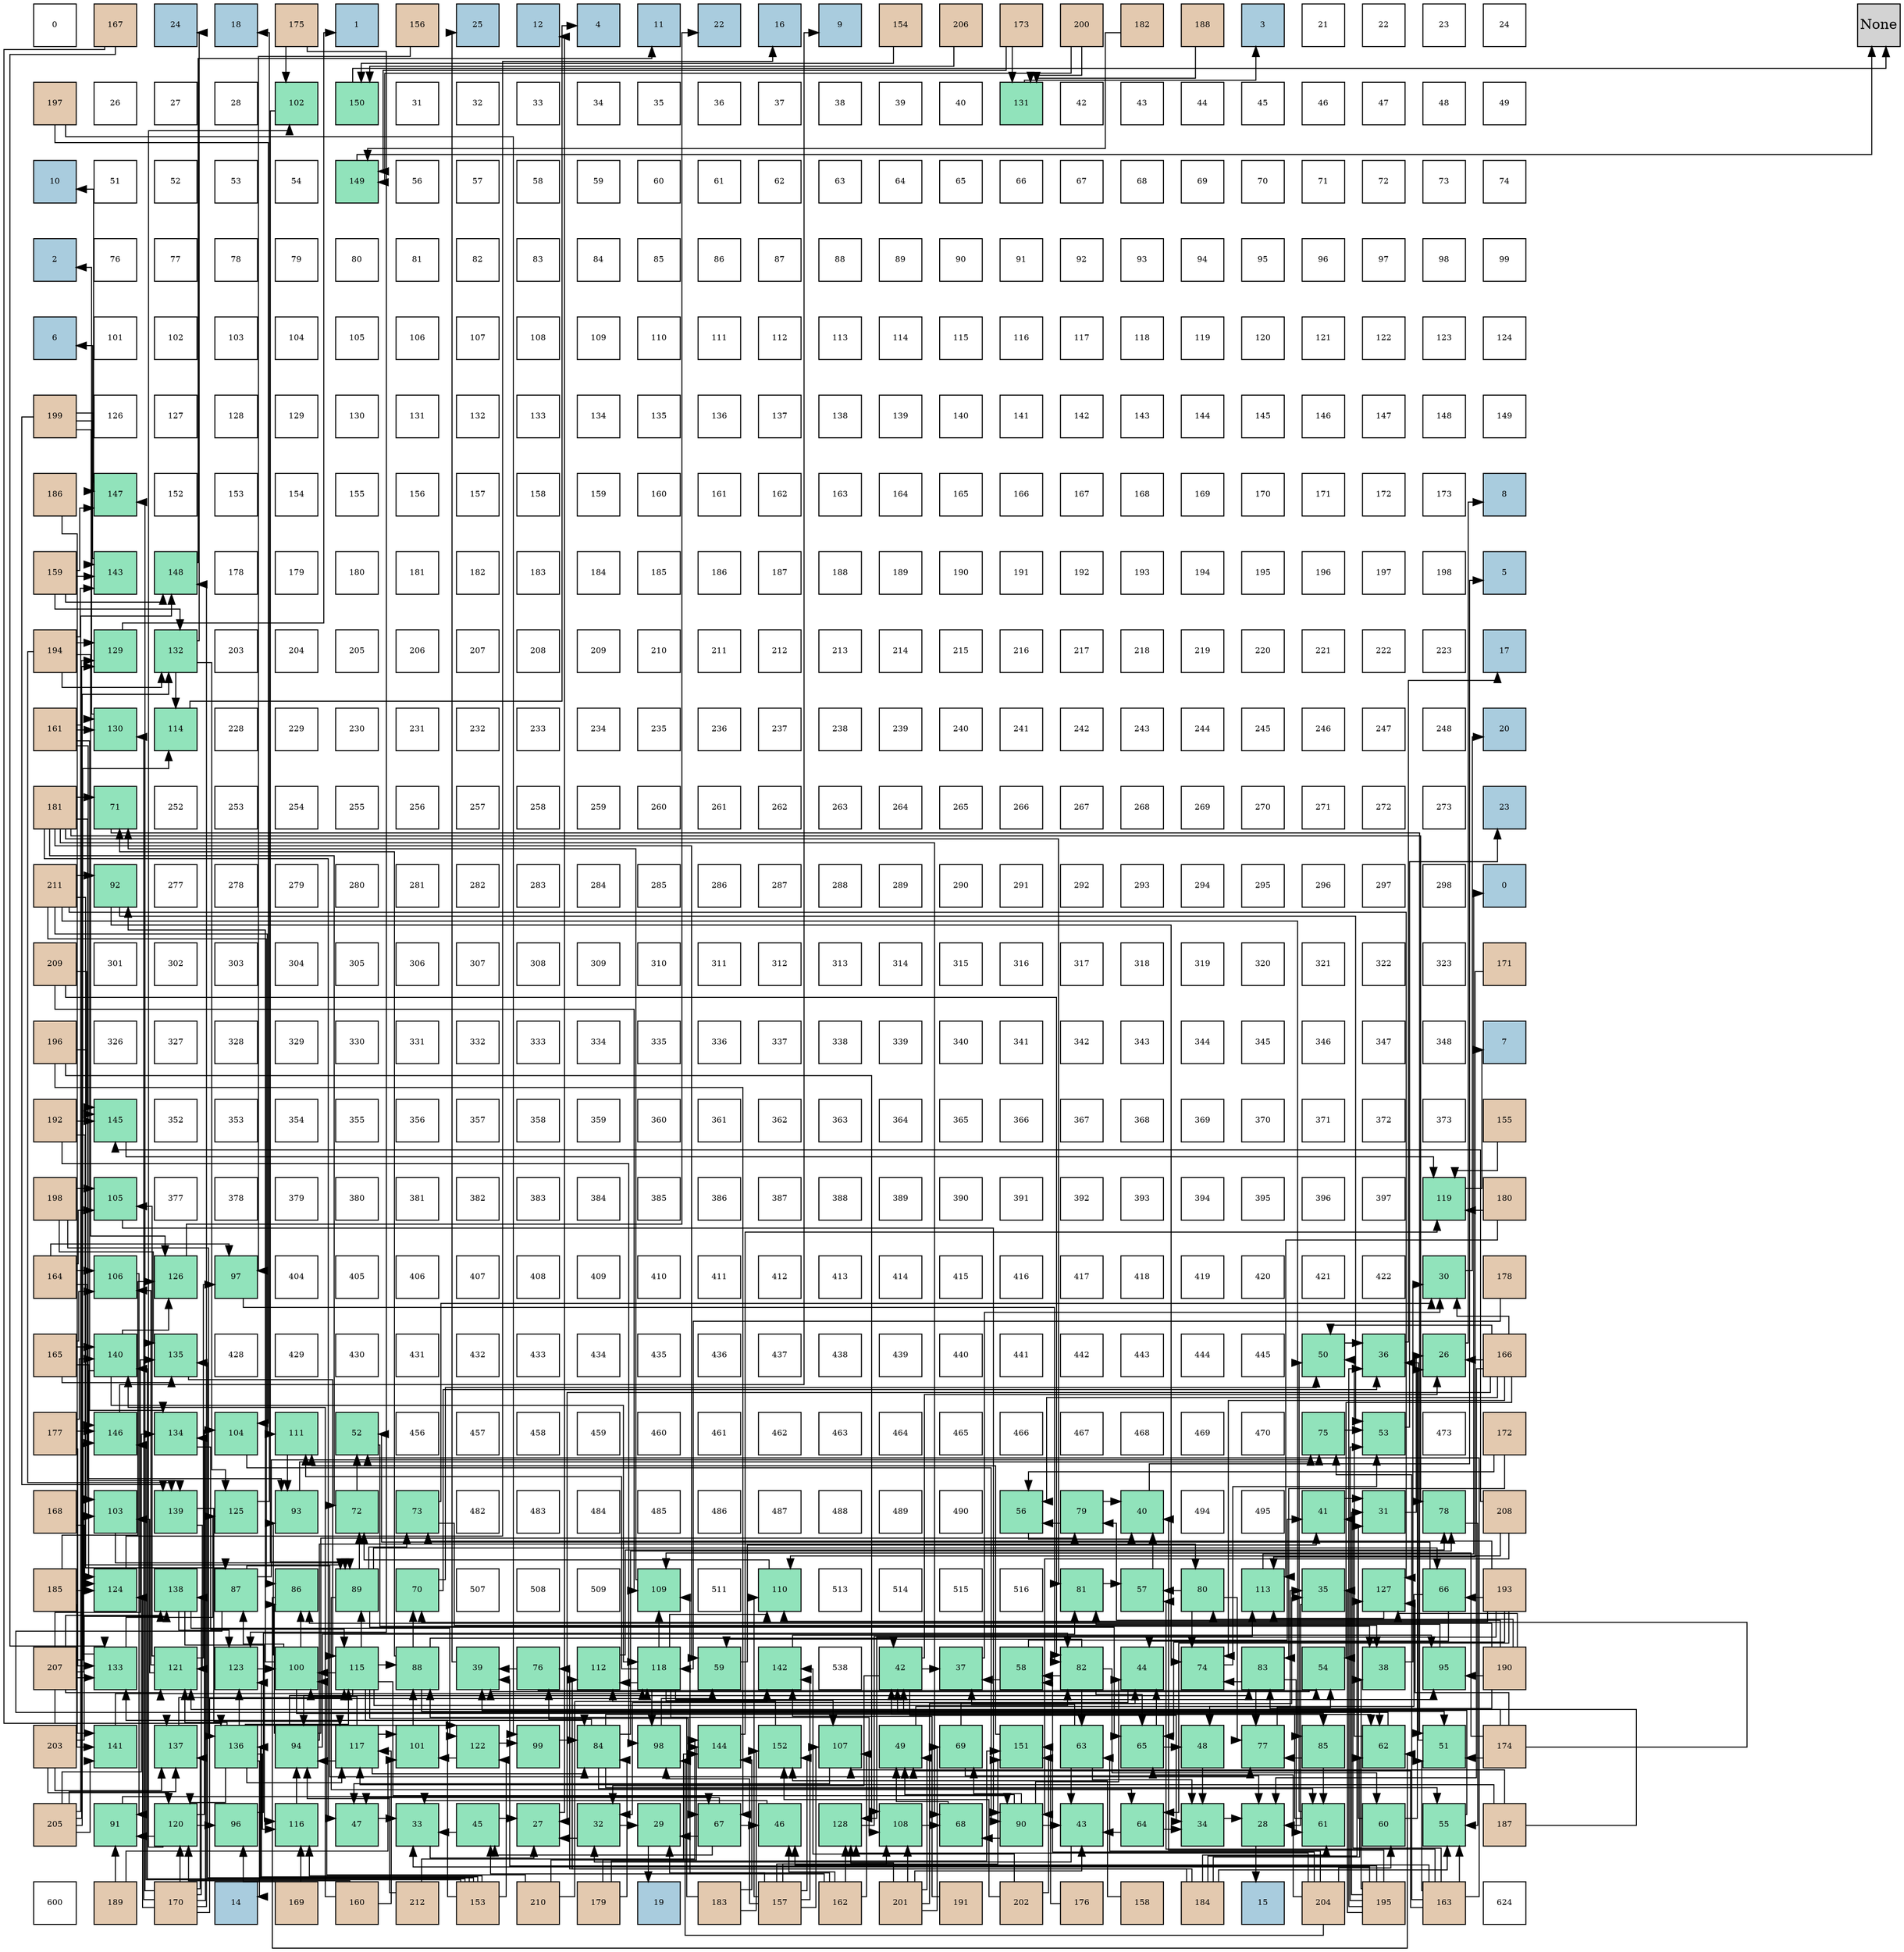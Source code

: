 digraph layout{
 rankdir=TB;
 splines=ortho;
 node [style=filled shape=square fixedsize=true width=0.6];
0[label="0", fontsize=8, fillcolor="#ffffff"];
1[label="167", fontsize=8, fillcolor="#e3c9af"];
2[label="24", fontsize=8, fillcolor="#a9ccde"];
3[label="18", fontsize=8, fillcolor="#a9ccde"];
4[label="175", fontsize=8, fillcolor="#e3c9af"];
5[label="1", fontsize=8, fillcolor="#a9ccde"];
6[label="156", fontsize=8, fillcolor="#e3c9af"];
7[label="25", fontsize=8, fillcolor="#a9ccde"];
8[label="12", fontsize=8, fillcolor="#a9ccde"];
9[label="4", fontsize=8, fillcolor="#a9ccde"];
10[label="11", fontsize=8, fillcolor="#a9ccde"];
11[label="22", fontsize=8, fillcolor="#a9ccde"];
12[label="16", fontsize=8, fillcolor="#a9ccde"];
13[label="9", fontsize=8, fillcolor="#a9ccde"];
14[label="154", fontsize=8, fillcolor="#e3c9af"];
15[label="206", fontsize=8, fillcolor="#e3c9af"];
16[label="173", fontsize=8, fillcolor="#e3c9af"];
17[label="200", fontsize=8, fillcolor="#e3c9af"];
18[label="182", fontsize=8, fillcolor="#e3c9af"];
19[label="188", fontsize=8, fillcolor="#e3c9af"];
20[label="3", fontsize=8, fillcolor="#a9ccde"];
21[label="21", fontsize=8, fillcolor="#ffffff"];
22[label="22", fontsize=8, fillcolor="#ffffff"];
23[label="23", fontsize=8, fillcolor="#ffffff"];
24[label="24", fontsize=8, fillcolor="#ffffff"];
25[label="197", fontsize=8, fillcolor="#e3c9af"];
26[label="26", fontsize=8, fillcolor="#ffffff"];
27[label="27", fontsize=8, fillcolor="#ffffff"];
28[label="28", fontsize=8, fillcolor="#ffffff"];
29[label="102", fontsize=8, fillcolor="#91e3bb"];
30[label="150", fontsize=8, fillcolor="#91e3bb"];
31[label="31", fontsize=8, fillcolor="#ffffff"];
32[label="32", fontsize=8, fillcolor="#ffffff"];
33[label="33", fontsize=8, fillcolor="#ffffff"];
34[label="34", fontsize=8, fillcolor="#ffffff"];
35[label="35", fontsize=8, fillcolor="#ffffff"];
36[label="36", fontsize=8, fillcolor="#ffffff"];
37[label="37", fontsize=8, fillcolor="#ffffff"];
38[label="38", fontsize=8, fillcolor="#ffffff"];
39[label="39", fontsize=8, fillcolor="#ffffff"];
40[label="40", fontsize=8, fillcolor="#ffffff"];
41[label="131", fontsize=8, fillcolor="#91e3bb"];
42[label="42", fontsize=8, fillcolor="#ffffff"];
43[label="43", fontsize=8, fillcolor="#ffffff"];
44[label="44", fontsize=8, fillcolor="#ffffff"];
45[label="45", fontsize=8, fillcolor="#ffffff"];
46[label="46", fontsize=8, fillcolor="#ffffff"];
47[label="47", fontsize=8, fillcolor="#ffffff"];
48[label="48", fontsize=8, fillcolor="#ffffff"];
49[label="49", fontsize=8, fillcolor="#ffffff"];
50[label="10", fontsize=8, fillcolor="#a9ccde"];
51[label="51", fontsize=8, fillcolor="#ffffff"];
52[label="52", fontsize=8, fillcolor="#ffffff"];
53[label="53", fontsize=8, fillcolor="#ffffff"];
54[label="54", fontsize=8, fillcolor="#ffffff"];
55[label="149", fontsize=8, fillcolor="#91e3bb"];
56[label="56", fontsize=8, fillcolor="#ffffff"];
57[label="57", fontsize=8, fillcolor="#ffffff"];
58[label="58", fontsize=8, fillcolor="#ffffff"];
59[label="59", fontsize=8, fillcolor="#ffffff"];
60[label="60", fontsize=8, fillcolor="#ffffff"];
61[label="61", fontsize=8, fillcolor="#ffffff"];
62[label="62", fontsize=8, fillcolor="#ffffff"];
63[label="63", fontsize=8, fillcolor="#ffffff"];
64[label="64", fontsize=8, fillcolor="#ffffff"];
65[label="65", fontsize=8, fillcolor="#ffffff"];
66[label="66", fontsize=8, fillcolor="#ffffff"];
67[label="67", fontsize=8, fillcolor="#ffffff"];
68[label="68", fontsize=8, fillcolor="#ffffff"];
69[label="69", fontsize=8, fillcolor="#ffffff"];
70[label="70", fontsize=8, fillcolor="#ffffff"];
71[label="71", fontsize=8, fillcolor="#ffffff"];
72[label="72", fontsize=8, fillcolor="#ffffff"];
73[label="73", fontsize=8, fillcolor="#ffffff"];
74[label="74", fontsize=8, fillcolor="#ffffff"];
75[label="2", fontsize=8, fillcolor="#a9ccde"];
76[label="76", fontsize=8, fillcolor="#ffffff"];
77[label="77", fontsize=8, fillcolor="#ffffff"];
78[label="78", fontsize=8, fillcolor="#ffffff"];
79[label="79", fontsize=8, fillcolor="#ffffff"];
80[label="80", fontsize=8, fillcolor="#ffffff"];
81[label="81", fontsize=8, fillcolor="#ffffff"];
82[label="82", fontsize=8, fillcolor="#ffffff"];
83[label="83", fontsize=8, fillcolor="#ffffff"];
84[label="84", fontsize=8, fillcolor="#ffffff"];
85[label="85", fontsize=8, fillcolor="#ffffff"];
86[label="86", fontsize=8, fillcolor="#ffffff"];
87[label="87", fontsize=8, fillcolor="#ffffff"];
88[label="88", fontsize=8, fillcolor="#ffffff"];
89[label="89", fontsize=8, fillcolor="#ffffff"];
90[label="90", fontsize=8, fillcolor="#ffffff"];
91[label="91", fontsize=8, fillcolor="#ffffff"];
92[label="92", fontsize=8, fillcolor="#ffffff"];
93[label="93", fontsize=8, fillcolor="#ffffff"];
94[label="94", fontsize=8, fillcolor="#ffffff"];
95[label="95", fontsize=8, fillcolor="#ffffff"];
96[label="96", fontsize=8, fillcolor="#ffffff"];
97[label="97", fontsize=8, fillcolor="#ffffff"];
98[label="98", fontsize=8, fillcolor="#ffffff"];
99[label="99", fontsize=8, fillcolor="#ffffff"];
100[label="6", fontsize=8, fillcolor="#a9ccde"];
101[label="101", fontsize=8, fillcolor="#ffffff"];
102[label="102", fontsize=8, fillcolor="#ffffff"];
103[label="103", fontsize=8, fillcolor="#ffffff"];
104[label="104", fontsize=8, fillcolor="#ffffff"];
105[label="105", fontsize=8, fillcolor="#ffffff"];
106[label="106", fontsize=8, fillcolor="#ffffff"];
107[label="107", fontsize=8, fillcolor="#ffffff"];
108[label="108", fontsize=8, fillcolor="#ffffff"];
109[label="109", fontsize=8, fillcolor="#ffffff"];
110[label="110", fontsize=8, fillcolor="#ffffff"];
111[label="111", fontsize=8, fillcolor="#ffffff"];
112[label="112", fontsize=8, fillcolor="#ffffff"];
113[label="113", fontsize=8, fillcolor="#ffffff"];
114[label="114", fontsize=8, fillcolor="#ffffff"];
115[label="115", fontsize=8, fillcolor="#ffffff"];
116[label="116", fontsize=8, fillcolor="#ffffff"];
117[label="117", fontsize=8, fillcolor="#ffffff"];
118[label="118", fontsize=8, fillcolor="#ffffff"];
119[label="119", fontsize=8, fillcolor="#ffffff"];
120[label="120", fontsize=8, fillcolor="#ffffff"];
121[label="121", fontsize=8, fillcolor="#ffffff"];
122[label="122", fontsize=8, fillcolor="#ffffff"];
123[label="123", fontsize=8, fillcolor="#ffffff"];
124[label="124", fontsize=8, fillcolor="#ffffff"];
125[label="199", fontsize=8, fillcolor="#e3c9af"];
126[label="126", fontsize=8, fillcolor="#ffffff"];
127[label="127", fontsize=8, fillcolor="#ffffff"];
128[label="128", fontsize=8, fillcolor="#ffffff"];
129[label="129", fontsize=8, fillcolor="#ffffff"];
130[label="130", fontsize=8, fillcolor="#ffffff"];
131[label="131", fontsize=8, fillcolor="#ffffff"];
132[label="132", fontsize=8, fillcolor="#ffffff"];
133[label="133", fontsize=8, fillcolor="#ffffff"];
134[label="134", fontsize=8, fillcolor="#ffffff"];
135[label="135", fontsize=8, fillcolor="#ffffff"];
136[label="136", fontsize=8, fillcolor="#ffffff"];
137[label="137", fontsize=8, fillcolor="#ffffff"];
138[label="138", fontsize=8, fillcolor="#ffffff"];
139[label="139", fontsize=8, fillcolor="#ffffff"];
140[label="140", fontsize=8, fillcolor="#ffffff"];
141[label="141", fontsize=8, fillcolor="#ffffff"];
142[label="142", fontsize=8, fillcolor="#ffffff"];
143[label="143", fontsize=8, fillcolor="#ffffff"];
144[label="144", fontsize=8, fillcolor="#ffffff"];
145[label="145", fontsize=8, fillcolor="#ffffff"];
146[label="146", fontsize=8, fillcolor="#ffffff"];
147[label="147", fontsize=8, fillcolor="#ffffff"];
148[label="148", fontsize=8, fillcolor="#ffffff"];
149[label="149", fontsize=8, fillcolor="#ffffff"];
150[label="186", fontsize=8, fillcolor="#e3c9af"];
151[label="147", fontsize=8, fillcolor="#91e3bb"];
152[label="152", fontsize=8, fillcolor="#ffffff"];
153[label="153", fontsize=8, fillcolor="#ffffff"];
154[label="154", fontsize=8, fillcolor="#ffffff"];
155[label="155", fontsize=8, fillcolor="#ffffff"];
156[label="156", fontsize=8, fillcolor="#ffffff"];
157[label="157", fontsize=8, fillcolor="#ffffff"];
158[label="158", fontsize=8, fillcolor="#ffffff"];
159[label="159", fontsize=8, fillcolor="#ffffff"];
160[label="160", fontsize=8, fillcolor="#ffffff"];
161[label="161", fontsize=8, fillcolor="#ffffff"];
162[label="162", fontsize=8, fillcolor="#ffffff"];
163[label="163", fontsize=8, fillcolor="#ffffff"];
164[label="164", fontsize=8, fillcolor="#ffffff"];
165[label="165", fontsize=8, fillcolor="#ffffff"];
166[label="166", fontsize=8, fillcolor="#ffffff"];
167[label="167", fontsize=8, fillcolor="#ffffff"];
168[label="168", fontsize=8, fillcolor="#ffffff"];
169[label="169", fontsize=8, fillcolor="#ffffff"];
170[label="170", fontsize=8, fillcolor="#ffffff"];
171[label="171", fontsize=8, fillcolor="#ffffff"];
172[label="172", fontsize=8, fillcolor="#ffffff"];
173[label="173", fontsize=8, fillcolor="#ffffff"];
174[label="8", fontsize=8, fillcolor="#a9ccde"];
175[label="159", fontsize=8, fillcolor="#e3c9af"];
176[label="143", fontsize=8, fillcolor="#91e3bb"];
177[label="148", fontsize=8, fillcolor="#91e3bb"];
178[label="178", fontsize=8, fillcolor="#ffffff"];
179[label="179", fontsize=8, fillcolor="#ffffff"];
180[label="180", fontsize=8, fillcolor="#ffffff"];
181[label="181", fontsize=8, fillcolor="#ffffff"];
182[label="182", fontsize=8, fillcolor="#ffffff"];
183[label="183", fontsize=8, fillcolor="#ffffff"];
184[label="184", fontsize=8, fillcolor="#ffffff"];
185[label="185", fontsize=8, fillcolor="#ffffff"];
186[label="186", fontsize=8, fillcolor="#ffffff"];
187[label="187", fontsize=8, fillcolor="#ffffff"];
188[label="188", fontsize=8, fillcolor="#ffffff"];
189[label="189", fontsize=8, fillcolor="#ffffff"];
190[label="190", fontsize=8, fillcolor="#ffffff"];
191[label="191", fontsize=8, fillcolor="#ffffff"];
192[label="192", fontsize=8, fillcolor="#ffffff"];
193[label="193", fontsize=8, fillcolor="#ffffff"];
194[label="194", fontsize=8, fillcolor="#ffffff"];
195[label="195", fontsize=8, fillcolor="#ffffff"];
196[label="196", fontsize=8, fillcolor="#ffffff"];
197[label="197", fontsize=8, fillcolor="#ffffff"];
198[label="198", fontsize=8, fillcolor="#ffffff"];
199[label="5", fontsize=8, fillcolor="#a9ccde"];
200[label="194", fontsize=8, fillcolor="#e3c9af"];
201[label="129", fontsize=8, fillcolor="#91e3bb"];
202[label="132", fontsize=8, fillcolor="#91e3bb"];
203[label="203", fontsize=8, fillcolor="#ffffff"];
204[label="204", fontsize=8, fillcolor="#ffffff"];
205[label="205", fontsize=8, fillcolor="#ffffff"];
206[label="206", fontsize=8, fillcolor="#ffffff"];
207[label="207", fontsize=8, fillcolor="#ffffff"];
208[label="208", fontsize=8, fillcolor="#ffffff"];
209[label="209", fontsize=8, fillcolor="#ffffff"];
210[label="210", fontsize=8, fillcolor="#ffffff"];
211[label="211", fontsize=8, fillcolor="#ffffff"];
212[label="212", fontsize=8, fillcolor="#ffffff"];
213[label="213", fontsize=8, fillcolor="#ffffff"];
214[label="214", fontsize=8, fillcolor="#ffffff"];
215[label="215", fontsize=8, fillcolor="#ffffff"];
216[label="216", fontsize=8, fillcolor="#ffffff"];
217[label="217", fontsize=8, fillcolor="#ffffff"];
218[label="218", fontsize=8, fillcolor="#ffffff"];
219[label="219", fontsize=8, fillcolor="#ffffff"];
220[label="220", fontsize=8, fillcolor="#ffffff"];
221[label="221", fontsize=8, fillcolor="#ffffff"];
222[label="222", fontsize=8, fillcolor="#ffffff"];
223[label="223", fontsize=8, fillcolor="#ffffff"];
224[label="17", fontsize=8, fillcolor="#a9ccde"];
225[label="161", fontsize=8, fillcolor="#e3c9af"];
226[label="130", fontsize=8, fillcolor="#91e3bb"];
227[label="114", fontsize=8, fillcolor="#91e3bb"];
228[label="228", fontsize=8, fillcolor="#ffffff"];
229[label="229", fontsize=8, fillcolor="#ffffff"];
230[label="230", fontsize=8, fillcolor="#ffffff"];
231[label="231", fontsize=8, fillcolor="#ffffff"];
232[label="232", fontsize=8, fillcolor="#ffffff"];
233[label="233", fontsize=8, fillcolor="#ffffff"];
234[label="234", fontsize=8, fillcolor="#ffffff"];
235[label="235", fontsize=8, fillcolor="#ffffff"];
236[label="236", fontsize=8, fillcolor="#ffffff"];
237[label="237", fontsize=8, fillcolor="#ffffff"];
238[label="238", fontsize=8, fillcolor="#ffffff"];
239[label="239", fontsize=8, fillcolor="#ffffff"];
240[label="240", fontsize=8, fillcolor="#ffffff"];
241[label="241", fontsize=8, fillcolor="#ffffff"];
242[label="242", fontsize=8, fillcolor="#ffffff"];
243[label="243", fontsize=8, fillcolor="#ffffff"];
244[label="244", fontsize=8, fillcolor="#ffffff"];
245[label="245", fontsize=8, fillcolor="#ffffff"];
246[label="246", fontsize=8, fillcolor="#ffffff"];
247[label="247", fontsize=8, fillcolor="#ffffff"];
248[label="248", fontsize=8, fillcolor="#ffffff"];
249[label="20", fontsize=8, fillcolor="#a9ccde"];
250[label="181", fontsize=8, fillcolor="#e3c9af"];
251[label="71", fontsize=8, fillcolor="#91e3bb"];
252[label="252", fontsize=8, fillcolor="#ffffff"];
253[label="253", fontsize=8, fillcolor="#ffffff"];
254[label="254", fontsize=8, fillcolor="#ffffff"];
255[label="255", fontsize=8, fillcolor="#ffffff"];
256[label="256", fontsize=8, fillcolor="#ffffff"];
257[label="257", fontsize=8, fillcolor="#ffffff"];
258[label="258", fontsize=8, fillcolor="#ffffff"];
259[label="259", fontsize=8, fillcolor="#ffffff"];
260[label="260", fontsize=8, fillcolor="#ffffff"];
261[label="261", fontsize=8, fillcolor="#ffffff"];
262[label="262", fontsize=8, fillcolor="#ffffff"];
263[label="263", fontsize=8, fillcolor="#ffffff"];
264[label="264", fontsize=8, fillcolor="#ffffff"];
265[label="265", fontsize=8, fillcolor="#ffffff"];
266[label="266", fontsize=8, fillcolor="#ffffff"];
267[label="267", fontsize=8, fillcolor="#ffffff"];
268[label="268", fontsize=8, fillcolor="#ffffff"];
269[label="269", fontsize=8, fillcolor="#ffffff"];
270[label="270", fontsize=8, fillcolor="#ffffff"];
271[label="271", fontsize=8, fillcolor="#ffffff"];
272[label="272", fontsize=8, fillcolor="#ffffff"];
273[label="273", fontsize=8, fillcolor="#ffffff"];
274[label="23", fontsize=8, fillcolor="#a9ccde"];
275[label="211", fontsize=8, fillcolor="#e3c9af"];
276[label="92", fontsize=8, fillcolor="#91e3bb"];
277[label="277", fontsize=8, fillcolor="#ffffff"];
278[label="278", fontsize=8, fillcolor="#ffffff"];
279[label="279", fontsize=8, fillcolor="#ffffff"];
280[label="280", fontsize=8, fillcolor="#ffffff"];
281[label="281", fontsize=8, fillcolor="#ffffff"];
282[label="282", fontsize=8, fillcolor="#ffffff"];
283[label="283", fontsize=8, fillcolor="#ffffff"];
284[label="284", fontsize=8, fillcolor="#ffffff"];
285[label="285", fontsize=8, fillcolor="#ffffff"];
286[label="286", fontsize=8, fillcolor="#ffffff"];
287[label="287", fontsize=8, fillcolor="#ffffff"];
288[label="288", fontsize=8, fillcolor="#ffffff"];
289[label="289", fontsize=8, fillcolor="#ffffff"];
290[label="290", fontsize=8, fillcolor="#ffffff"];
291[label="291", fontsize=8, fillcolor="#ffffff"];
292[label="292", fontsize=8, fillcolor="#ffffff"];
293[label="293", fontsize=8, fillcolor="#ffffff"];
294[label="294", fontsize=8, fillcolor="#ffffff"];
295[label="295", fontsize=8, fillcolor="#ffffff"];
296[label="296", fontsize=8, fillcolor="#ffffff"];
297[label="297", fontsize=8, fillcolor="#ffffff"];
298[label="298", fontsize=8, fillcolor="#ffffff"];
299[label="0", fontsize=8, fillcolor="#a9ccde"];
300[label="209", fontsize=8, fillcolor="#e3c9af"];
301[label="301", fontsize=8, fillcolor="#ffffff"];
302[label="302", fontsize=8, fillcolor="#ffffff"];
303[label="303", fontsize=8, fillcolor="#ffffff"];
304[label="304", fontsize=8, fillcolor="#ffffff"];
305[label="305", fontsize=8, fillcolor="#ffffff"];
306[label="306", fontsize=8, fillcolor="#ffffff"];
307[label="307", fontsize=8, fillcolor="#ffffff"];
308[label="308", fontsize=8, fillcolor="#ffffff"];
309[label="309", fontsize=8, fillcolor="#ffffff"];
310[label="310", fontsize=8, fillcolor="#ffffff"];
311[label="311", fontsize=8, fillcolor="#ffffff"];
312[label="312", fontsize=8, fillcolor="#ffffff"];
313[label="313", fontsize=8, fillcolor="#ffffff"];
314[label="314", fontsize=8, fillcolor="#ffffff"];
315[label="315", fontsize=8, fillcolor="#ffffff"];
316[label="316", fontsize=8, fillcolor="#ffffff"];
317[label="317", fontsize=8, fillcolor="#ffffff"];
318[label="318", fontsize=8, fillcolor="#ffffff"];
319[label="319", fontsize=8, fillcolor="#ffffff"];
320[label="320", fontsize=8, fillcolor="#ffffff"];
321[label="321", fontsize=8, fillcolor="#ffffff"];
322[label="322", fontsize=8, fillcolor="#ffffff"];
323[label="323", fontsize=8, fillcolor="#ffffff"];
324[label="171", fontsize=8, fillcolor="#e3c9af"];
325[label="196", fontsize=8, fillcolor="#e3c9af"];
326[label="326", fontsize=8, fillcolor="#ffffff"];
327[label="327", fontsize=8, fillcolor="#ffffff"];
328[label="328", fontsize=8, fillcolor="#ffffff"];
329[label="329", fontsize=8, fillcolor="#ffffff"];
330[label="330", fontsize=8, fillcolor="#ffffff"];
331[label="331", fontsize=8, fillcolor="#ffffff"];
332[label="332", fontsize=8, fillcolor="#ffffff"];
333[label="333", fontsize=8, fillcolor="#ffffff"];
334[label="334", fontsize=8, fillcolor="#ffffff"];
335[label="335", fontsize=8, fillcolor="#ffffff"];
336[label="336", fontsize=8, fillcolor="#ffffff"];
337[label="337", fontsize=8, fillcolor="#ffffff"];
338[label="338", fontsize=8, fillcolor="#ffffff"];
339[label="339", fontsize=8, fillcolor="#ffffff"];
340[label="340", fontsize=8, fillcolor="#ffffff"];
341[label="341", fontsize=8, fillcolor="#ffffff"];
342[label="342", fontsize=8, fillcolor="#ffffff"];
343[label="343", fontsize=8, fillcolor="#ffffff"];
344[label="344", fontsize=8, fillcolor="#ffffff"];
345[label="345", fontsize=8, fillcolor="#ffffff"];
346[label="346", fontsize=8, fillcolor="#ffffff"];
347[label="347", fontsize=8, fillcolor="#ffffff"];
348[label="348", fontsize=8, fillcolor="#ffffff"];
349[label="7", fontsize=8, fillcolor="#a9ccde"];
350[label="192", fontsize=8, fillcolor="#e3c9af"];
351[label="145", fontsize=8, fillcolor="#91e3bb"];
352[label="352", fontsize=8, fillcolor="#ffffff"];
353[label="353", fontsize=8, fillcolor="#ffffff"];
354[label="354", fontsize=8, fillcolor="#ffffff"];
355[label="355", fontsize=8, fillcolor="#ffffff"];
356[label="356", fontsize=8, fillcolor="#ffffff"];
357[label="357", fontsize=8, fillcolor="#ffffff"];
358[label="358", fontsize=8, fillcolor="#ffffff"];
359[label="359", fontsize=8, fillcolor="#ffffff"];
360[label="360", fontsize=8, fillcolor="#ffffff"];
361[label="361", fontsize=8, fillcolor="#ffffff"];
362[label="362", fontsize=8, fillcolor="#ffffff"];
363[label="363", fontsize=8, fillcolor="#ffffff"];
364[label="364", fontsize=8, fillcolor="#ffffff"];
365[label="365", fontsize=8, fillcolor="#ffffff"];
366[label="366", fontsize=8, fillcolor="#ffffff"];
367[label="367", fontsize=8, fillcolor="#ffffff"];
368[label="368", fontsize=8, fillcolor="#ffffff"];
369[label="369", fontsize=8, fillcolor="#ffffff"];
370[label="370", fontsize=8, fillcolor="#ffffff"];
371[label="371", fontsize=8, fillcolor="#ffffff"];
372[label="372", fontsize=8, fillcolor="#ffffff"];
373[label="373", fontsize=8, fillcolor="#ffffff"];
374[label="155", fontsize=8, fillcolor="#e3c9af"];
375[label="198", fontsize=8, fillcolor="#e3c9af"];
376[label="105", fontsize=8, fillcolor="#91e3bb"];
377[label="377", fontsize=8, fillcolor="#ffffff"];
378[label="378", fontsize=8, fillcolor="#ffffff"];
379[label="379", fontsize=8, fillcolor="#ffffff"];
380[label="380", fontsize=8, fillcolor="#ffffff"];
381[label="381", fontsize=8, fillcolor="#ffffff"];
382[label="382", fontsize=8, fillcolor="#ffffff"];
383[label="383", fontsize=8, fillcolor="#ffffff"];
384[label="384", fontsize=8, fillcolor="#ffffff"];
385[label="385", fontsize=8, fillcolor="#ffffff"];
386[label="386", fontsize=8, fillcolor="#ffffff"];
387[label="387", fontsize=8, fillcolor="#ffffff"];
388[label="388", fontsize=8, fillcolor="#ffffff"];
389[label="389", fontsize=8, fillcolor="#ffffff"];
390[label="390", fontsize=8, fillcolor="#ffffff"];
391[label="391", fontsize=8, fillcolor="#ffffff"];
392[label="392", fontsize=8, fillcolor="#ffffff"];
393[label="393", fontsize=8, fillcolor="#ffffff"];
394[label="394", fontsize=8, fillcolor="#ffffff"];
395[label="395", fontsize=8, fillcolor="#ffffff"];
396[label="396", fontsize=8, fillcolor="#ffffff"];
397[label="397", fontsize=8, fillcolor="#ffffff"];
398[label="119", fontsize=8, fillcolor="#91e3bb"];
399[label="180", fontsize=8, fillcolor="#e3c9af"];
400[label="164", fontsize=8, fillcolor="#e3c9af"];
401[label="106", fontsize=8, fillcolor="#91e3bb"];
402[label="126", fontsize=8, fillcolor="#91e3bb"];
403[label="97", fontsize=8, fillcolor="#91e3bb"];
404[label="404", fontsize=8, fillcolor="#ffffff"];
405[label="405", fontsize=8, fillcolor="#ffffff"];
406[label="406", fontsize=8, fillcolor="#ffffff"];
407[label="407", fontsize=8, fillcolor="#ffffff"];
408[label="408", fontsize=8, fillcolor="#ffffff"];
409[label="409", fontsize=8, fillcolor="#ffffff"];
410[label="410", fontsize=8, fillcolor="#ffffff"];
411[label="411", fontsize=8, fillcolor="#ffffff"];
412[label="412", fontsize=8, fillcolor="#ffffff"];
413[label="413", fontsize=8, fillcolor="#ffffff"];
414[label="414", fontsize=8, fillcolor="#ffffff"];
415[label="415", fontsize=8, fillcolor="#ffffff"];
416[label="416", fontsize=8, fillcolor="#ffffff"];
417[label="417", fontsize=8, fillcolor="#ffffff"];
418[label="418", fontsize=8, fillcolor="#ffffff"];
419[label="419", fontsize=8, fillcolor="#ffffff"];
420[label="420", fontsize=8, fillcolor="#ffffff"];
421[label="421", fontsize=8, fillcolor="#ffffff"];
422[label="422", fontsize=8, fillcolor="#ffffff"];
423[label="30", fontsize=8, fillcolor="#91e3bb"];
424[label="178", fontsize=8, fillcolor="#e3c9af"];
425[label="165", fontsize=8, fillcolor="#e3c9af"];
426[label="140", fontsize=8, fillcolor="#91e3bb"];
427[label="135", fontsize=8, fillcolor="#91e3bb"];
428[label="428", fontsize=8, fillcolor="#ffffff"];
429[label="429", fontsize=8, fillcolor="#ffffff"];
430[label="430", fontsize=8, fillcolor="#ffffff"];
431[label="431", fontsize=8, fillcolor="#ffffff"];
432[label="432", fontsize=8, fillcolor="#ffffff"];
433[label="433", fontsize=8, fillcolor="#ffffff"];
434[label="434", fontsize=8, fillcolor="#ffffff"];
435[label="435", fontsize=8, fillcolor="#ffffff"];
436[label="436", fontsize=8, fillcolor="#ffffff"];
437[label="437", fontsize=8, fillcolor="#ffffff"];
438[label="438", fontsize=8, fillcolor="#ffffff"];
439[label="439", fontsize=8, fillcolor="#ffffff"];
440[label="440", fontsize=8, fillcolor="#ffffff"];
441[label="441", fontsize=8, fillcolor="#ffffff"];
442[label="442", fontsize=8, fillcolor="#ffffff"];
443[label="443", fontsize=8, fillcolor="#ffffff"];
444[label="444", fontsize=8, fillcolor="#ffffff"];
445[label="445", fontsize=8, fillcolor="#ffffff"];
446[label="50", fontsize=8, fillcolor="#91e3bb"];
447[label="36", fontsize=8, fillcolor="#91e3bb"];
448[label="26", fontsize=8, fillcolor="#91e3bb"];
449[label="166", fontsize=8, fillcolor="#e3c9af"];
450[label="177", fontsize=8, fillcolor="#e3c9af"];
451[label="146", fontsize=8, fillcolor="#91e3bb"];
452[label="134", fontsize=8, fillcolor="#91e3bb"];
453[label="104", fontsize=8, fillcolor="#91e3bb"];
454[label="111", fontsize=8, fillcolor="#91e3bb"];
455[label="52", fontsize=8, fillcolor="#91e3bb"];
456[label="456", fontsize=8, fillcolor="#ffffff"];
457[label="457", fontsize=8, fillcolor="#ffffff"];
458[label="458", fontsize=8, fillcolor="#ffffff"];
459[label="459", fontsize=8, fillcolor="#ffffff"];
460[label="460", fontsize=8, fillcolor="#ffffff"];
461[label="461", fontsize=8, fillcolor="#ffffff"];
462[label="462", fontsize=8, fillcolor="#ffffff"];
463[label="463", fontsize=8, fillcolor="#ffffff"];
464[label="464", fontsize=8, fillcolor="#ffffff"];
465[label="465", fontsize=8, fillcolor="#ffffff"];
466[label="466", fontsize=8, fillcolor="#ffffff"];
467[label="467", fontsize=8, fillcolor="#ffffff"];
468[label="468", fontsize=8, fillcolor="#ffffff"];
469[label="469", fontsize=8, fillcolor="#ffffff"];
470[label="470", fontsize=8, fillcolor="#ffffff"];
471[label="75", fontsize=8, fillcolor="#91e3bb"];
472[label="53", fontsize=8, fillcolor="#91e3bb"];
473[label="473", fontsize=8, fillcolor="#ffffff"];
474[label="172", fontsize=8, fillcolor="#e3c9af"];
475[label="168", fontsize=8, fillcolor="#e3c9af"];
476[label="103", fontsize=8, fillcolor="#91e3bb"];
477[label="139", fontsize=8, fillcolor="#91e3bb"];
478[label="125", fontsize=8, fillcolor="#91e3bb"];
479[label="93", fontsize=8, fillcolor="#91e3bb"];
480[label="72", fontsize=8, fillcolor="#91e3bb"];
481[label="73", fontsize=8, fillcolor="#91e3bb"];
482[label="482", fontsize=8, fillcolor="#ffffff"];
483[label="483", fontsize=8, fillcolor="#ffffff"];
484[label="484", fontsize=8, fillcolor="#ffffff"];
485[label="485", fontsize=8, fillcolor="#ffffff"];
486[label="486", fontsize=8, fillcolor="#ffffff"];
487[label="487", fontsize=8, fillcolor="#ffffff"];
488[label="488", fontsize=8, fillcolor="#ffffff"];
489[label="489", fontsize=8, fillcolor="#ffffff"];
490[label="490", fontsize=8, fillcolor="#ffffff"];
491[label="56", fontsize=8, fillcolor="#91e3bb"];
492[label="79", fontsize=8, fillcolor="#91e3bb"];
493[label="40", fontsize=8, fillcolor="#91e3bb"];
494[label="494", fontsize=8, fillcolor="#ffffff"];
495[label="495", fontsize=8, fillcolor="#ffffff"];
496[label="41", fontsize=8, fillcolor="#91e3bb"];
497[label="31", fontsize=8, fillcolor="#91e3bb"];
498[label="78", fontsize=8, fillcolor="#91e3bb"];
499[label="208", fontsize=8, fillcolor="#e3c9af"];
500[label="185", fontsize=8, fillcolor="#e3c9af"];
501[label="124", fontsize=8, fillcolor="#91e3bb"];
502[label="138", fontsize=8, fillcolor="#91e3bb"];
503[label="87", fontsize=8, fillcolor="#91e3bb"];
504[label="86", fontsize=8, fillcolor="#91e3bb"];
505[label="89", fontsize=8, fillcolor="#91e3bb"];
506[label="70", fontsize=8, fillcolor="#91e3bb"];
507[label="507", fontsize=8, fillcolor="#ffffff"];
508[label="508", fontsize=8, fillcolor="#ffffff"];
509[label="509", fontsize=8, fillcolor="#ffffff"];
510[label="109", fontsize=8, fillcolor="#91e3bb"];
511[label="511", fontsize=8, fillcolor="#ffffff"];
512[label="110", fontsize=8, fillcolor="#91e3bb"];
513[label="513", fontsize=8, fillcolor="#ffffff"];
514[label="514", fontsize=8, fillcolor="#ffffff"];
515[label="515", fontsize=8, fillcolor="#ffffff"];
516[label="516", fontsize=8, fillcolor="#ffffff"];
517[label="81", fontsize=8, fillcolor="#91e3bb"];
518[label="57", fontsize=8, fillcolor="#91e3bb"];
519[label="80", fontsize=8, fillcolor="#91e3bb"];
520[label="113", fontsize=8, fillcolor="#91e3bb"];
521[label="35", fontsize=8, fillcolor="#91e3bb"];
522[label="127", fontsize=8, fillcolor="#91e3bb"];
523[label="66", fontsize=8, fillcolor="#91e3bb"];
524[label="193", fontsize=8, fillcolor="#e3c9af"];
525[label="207", fontsize=8, fillcolor="#e3c9af"];
526[label="133", fontsize=8, fillcolor="#91e3bb"];
527[label="121", fontsize=8, fillcolor="#91e3bb"];
528[label="123", fontsize=8, fillcolor="#91e3bb"];
529[label="100", fontsize=8, fillcolor="#91e3bb"];
530[label="115", fontsize=8, fillcolor="#91e3bb"];
531[label="88", fontsize=8, fillcolor="#91e3bb"];
532[label="39", fontsize=8, fillcolor="#91e3bb"];
533[label="76", fontsize=8, fillcolor="#91e3bb"];
534[label="112", fontsize=8, fillcolor="#91e3bb"];
535[label="118", fontsize=8, fillcolor="#91e3bb"];
536[label="59", fontsize=8, fillcolor="#91e3bb"];
537[label="142", fontsize=8, fillcolor="#91e3bb"];
538[label="538", fontsize=8, fillcolor="#ffffff"];
539[label="42", fontsize=8, fillcolor="#91e3bb"];
540[label="37", fontsize=8, fillcolor="#91e3bb"];
541[label="58", fontsize=8, fillcolor="#91e3bb"];
542[label="82", fontsize=8, fillcolor="#91e3bb"];
543[label="44", fontsize=8, fillcolor="#91e3bb"];
544[label="74", fontsize=8, fillcolor="#91e3bb"];
545[label="83", fontsize=8, fillcolor="#91e3bb"];
546[label="54", fontsize=8, fillcolor="#91e3bb"];
547[label="38", fontsize=8, fillcolor="#91e3bb"];
548[label="95", fontsize=8, fillcolor="#91e3bb"];
549[label="190", fontsize=8, fillcolor="#e3c9af"];
550[label="203", fontsize=8, fillcolor="#e3c9af"];
551[label="141", fontsize=8, fillcolor="#91e3bb"];
552[label="137", fontsize=8, fillcolor="#91e3bb"];
553[label="136", fontsize=8, fillcolor="#91e3bb"];
554[label="94", fontsize=8, fillcolor="#91e3bb"];
555[label="117", fontsize=8, fillcolor="#91e3bb"];
556[label="101", fontsize=8, fillcolor="#91e3bb"];
557[label="122", fontsize=8, fillcolor="#91e3bb"];
558[label="99", fontsize=8, fillcolor="#91e3bb"];
559[label="84", fontsize=8, fillcolor="#91e3bb"];
560[label="98", fontsize=8, fillcolor="#91e3bb"];
561[label="144", fontsize=8, fillcolor="#91e3bb"];
562[label="152", fontsize=8, fillcolor="#91e3bb"];
563[label="107", fontsize=8, fillcolor="#91e3bb"];
564[label="49", fontsize=8, fillcolor="#91e3bb"];
565[label="69", fontsize=8, fillcolor="#91e3bb"];
566[label="151", fontsize=8, fillcolor="#91e3bb"];
567[label="63", fontsize=8, fillcolor="#91e3bb"];
568[label="65", fontsize=8, fillcolor="#91e3bb"];
569[label="48", fontsize=8, fillcolor="#91e3bb"];
570[label="77", fontsize=8, fillcolor="#91e3bb"];
571[label="85", fontsize=8, fillcolor="#91e3bb"];
572[label="62", fontsize=8, fillcolor="#91e3bb"];
573[label="51", fontsize=8, fillcolor="#91e3bb"];
574[label="174", fontsize=8, fillcolor="#e3c9af"];
575[label="205", fontsize=8, fillcolor="#e3c9af"];
576[label="91", fontsize=8, fillcolor="#91e3bb"];
577[label="120", fontsize=8, fillcolor="#91e3bb"];
578[label="96", fontsize=8, fillcolor="#91e3bb"];
579[label="116", fontsize=8, fillcolor="#91e3bb"];
580[label="47", fontsize=8, fillcolor="#91e3bb"];
581[label="33", fontsize=8, fillcolor="#91e3bb"];
582[label="45", fontsize=8, fillcolor="#91e3bb"];
583[label="27", fontsize=8, fillcolor="#91e3bb"];
584[label="32", fontsize=8, fillcolor="#91e3bb"];
585[label="29", fontsize=8, fillcolor="#91e3bb"];
586[label="67", fontsize=8, fillcolor="#91e3bb"];
587[label="46", fontsize=8, fillcolor="#91e3bb"];
588[label="128", fontsize=8, fillcolor="#91e3bb"];
589[label="108", fontsize=8, fillcolor="#91e3bb"];
590[label="68", fontsize=8, fillcolor="#91e3bb"];
591[label="90", fontsize=8, fillcolor="#91e3bb"];
592[label="43", fontsize=8, fillcolor="#91e3bb"];
593[label="64", fontsize=8, fillcolor="#91e3bb"];
594[label="34", fontsize=8, fillcolor="#91e3bb"];
595[label="28", fontsize=8, fillcolor="#91e3bb"];
596[label="61", fontsize=8, fillcolor="#91e3bb"];
597[label="60", fontsize=8, fillcolor="#91e3bb"];
598[label="55", fontsize=8, fillcolor="#91e3bb"];
599[label="187", fontsize=8, fillcolor="#e3c9af"];
600[label="600", fontsize=8, fillcolor="#ffffff"];
601[label="189", fontsize=8, fillcolor="#e3c9af"];
602[label="170", fontsize=8, fillcolor="#e3c9af"];
603[label="14", fontsize=8, fillcolor="#a9ccde"];
604[label="169", fontsize=8, fillcolor="#e3c9af"];
605[label="160", fontsize=8, fillcolor="#e3c9af"];
606[label="212", fontsize=8, fillcolor="#e3c9af"];
607[label="153", fontsize=8, fillcolor="#e3c9af"];
608[label="210", fontsize=8, fillcolor="#e3c9af"];
609[label="179", fontsize=8, fillcolor="#e3c9af"];
610[label="19", fontsize=8, fillcolor="#a9ccde"];
611[label="183", fontsize=8, fillcolor="#e3c9af"];
612[label="157", fontsize=8, fillcolor="#e3c9af"];
613[label="162", fontsize=8, fillcolor="#e3c9af"];
614[label="201", fontsize=8, fillcolor="#e3c9af"];
615[label="191", fontsize=8, fillcolor="#e3c9af"];
616[label="202", fontsize=8, fillcolor="#e3c9af"];
617[label="176", fontsize=8, fillcolor="#e3c9af"];
618[label="158", fontsize=8, fillcolor="#e3c9af"];
619[label="184", fontsize=8, fillcolor="#e3c9af"];
620[label="15", fontsize=8, fillcolor="#a9ccde"];
621[label="204", fontsize=8, fillcolor="#e3c9af"];
622[label="195", fontsize=8, fillcolor="#e3c9af"];
623[label="163", fontsize=8, fillcolor="#e3c9af"];
624[label="624", fontsize=8, fillcolor="#ffffff"];
edge [constraint=false, style=vis];448 -> 174;
583 -> 8;
595 -> 620;
585 -> 610;
423 -> 249;
497 -> 448;
584 -> 583;
584 -> 585;
581 -> 583;
594 -> 595;
521 -> 595;
447 -> 224;
540 -> 423;
547 -> 423;
532 -> 7;
493 -> 199;
496 -> 497;
539 -> 448;
539 -> 584;
539 -> 594;
539 -> 540;
592 -> 584;
543 -> 584;
582 -> 583;
582 -> 581;
587 -> 581;
580 -> 581;
569 -> 594;
564 -> 521;
446 -> 447;
573 -> 447;
455 -> 547;
472 -> 274;
546 -> 532;
598 -> 532;
491 -> 493;
518 -> 493;
541 -> 540;
541 -> 496;
536 -> 496;
597 -> 448;
597 -> 497;
596 -> 539;
596 -> 446;
572 -> 539;
572 -> 446;
567 -> 594;
567 -> 540;
567 -> 592;
593 -> 594;
593 -> 592;
568 -> 543;
568 -> 569;
523 -> 543;
523 -> 569;
523 -> 455;
586 -> 585;
586 -> 582;
586 -> 587;
586 -> 580;
590 -> 564;
565 -> 595;
565 -> 521;
506 -> 447;
506 -> 446;
251 -> 573;
480 -> 455;
481 -> 423;
481 -> 547;
544 -> 472;
471 -> 472;
533 -> 532;
533 -> 546;
570 -> 546;
498 -> 598;
492 -> 493;
492 -> 491;
519 -> 518;
519 -> 544;
519 -> 570;
517 -> 518;
542 -> 541;
542 -> 536;
542 -> 597;
542 -> 567;
542 -> 568;
545 -> 596;
545 -> 544;
545 -> 570;
559 -> 598;
559 -> 596;
559 -> 572;
559 -> 533;
559 -> 498;
571 -> 596;
571 -> 570;
504 -> 572;
503 -> 572;
503 -> 471;
503 -> 570;
531 -> 539;
531 -> 573;
531 -> 506;
531 -> 251;
505 -> 593;
505 -> 568;
505 -> 523;
505 -> 480;
505 -> 481;
591 -> 592;
591 -> 543;
591 -> 564;
591 -> 590;
591 -> 565;
576 -> 586;
276 -> 472;
276 -> 544;
479 -> 471;
554 -> 492;
554 -> 519;
554 -> 517;
554 -> 545;
554 -> 504;
548 -> 517;
578 -> 542;
403 -> 542;
560 -> 536;
558 -> 559;
529 -> 571;
529 -> 504;
529 -> 503;
529 -> 276;
529 -> 479;
556 -> 531;
29 -> 505;
476 -> 505;
453 -> 591;
376 -> 591;
401 -> 576;
563 -> 580;
589 -> 590;
510 -> 251;
512 -> 480;
454 -> 479;
534 -> 498;
520 -> 299;
227 -> 9;
530 -> 586;
530 -> 542;
530 -> 559;
530 -> 531;
530 -> 505;
530 -> 591;
530 -> 554;
530 -> 529;
579 -> 554;
555 -> 559;
555 -> 554;
555 -> 529;
555 -> 556;
535 -> 548;
535 -> 560;
535 -> 563;
535 -> 589;
535 -> 510;
535 -> 512;
535 -> 454;
535 -> 534;
398 -> 349;
577 -> 576;
577 -> 578;
577 -> 29;
577 -> 453;
527 -> 403;
527 -> 476;
527 -> 376;
527 -> 401;
557 -> 558;
557 -> 556;
528 -> 529;
501 -> 12;
478 -> 3;
402 -> 11;
522 -> 520;
588 -> 520;
201 -> 5;
226 -> 75;
41 -> 20;
202 -> 2;
202 -> 227;
202 -> 478;
526 -> 227;
526 -> 478;
452 -> 530;
427 -> 530;
553 -> 603;
553 -> 530;
553 -> 579;
553 -> 555;
553 -> 577;
553 -> 527;
553 -> 557;
553 -> 528;
552 -> 530;
502 -> 579;
502 -> 557;
502 -> 528;
477 -> 555;
477 -> 527;
426 -> 535;
426 -> 501;
426 -> 402;
551 -> 535;
537 -> 548;
176 -> 100;
561 -> 398;
351 -> 398;
451 -> 13;
151 -> 50;
177 -> 10;
55 -> None;
30 -> None;
566 -> 454;
562 -> 534;
607 -> 579;
607 -> 557;
607 -> 528;
607 -> 526;
607 -> 427;
607 -> 553;
607 -> 426;
607 -> 451;
14 -> 30;
374 -> 398;
6 -> 403;
612 -> 560;
612 -> 563;
612 -> 589;
612 -> 510;
612 -> 512;
612 -> 537;
612 -> 566;
612 -> 562;
618 -> 562;
175 -> 202;
175 -> 176;
175 -> 151;
175 -> 177;
605 -> 555;
605 -> 577;
605 -> 426;
225 -> 201;
225 -> 226;
225 -> 452;
225 -> 477;
613 -> 585;
613 -> 582;
613 -> 587;
613 -> 563;
613 -> 588;
623 -> 496;
623 -> 587;
623 -> 564;
623 -> 573;
623 -> 455;
623 -> 598;
623 -> 518;
623 -> 471;
400 -> 403;
400 -> 476;
400 -> 376;
400 -> 401;
425 -> 401;
425 -> 427;
425 -> 426;
425 -> 451;
449 -> 448;
449 -> 583;
449 -> 595;
449 -> 423;
449 -> 446;
449 -> 546;
449 -> 491;
449 -> 544;
1 -> 526;
1 -> 553;
475 -> 501;
604 -> 578;
604 -> 579;
602 -> 535;
602 -> 577;
602 -> 501;
602 -> 226;
602 -> 452;
602 -> 552;
602 -> 502;
602 -> 151;
602 -> 177;
324 -> 520;
474 -> 491;
474 -> 545;
16 -> 41;
16 -> 55;
574 -> 539;
574 -> 573;
574 -> 506;
574 -> 510;
574 -> 522;
4 -> 29;
4 -> 528;
617 -> 566;
450 -> 526;
450 -> 426;
450 -> 451;
424 -> 535;
609 -> 559;
609 -> 561;
609 -> 566;
399 -> 520;
399 -> 398;
250 -> 580;
250 -> 536;
250 -> 590;
250 -> 251;
250 -> 480;
250 -> 498;
250 -> 517;
250 -> 479;
18 -> 55;
611 -> 531;
611 -> 561;
611 -> 562;
619 -> 598;
619 -> 596;
619 -> 572;
619 -> 533;
619 -> 534;
619 -> 522;
500 -> 501;
500 -> 402;
500 -> 551;
150 -> 551;
599 -> 563;
599 -> 555;
599 -> 527;
19 -> 41;
601 -> 576;
601 -> 556;
549 -> 492;
549 -> 519;
549 -> 545;
549 -> 504;
549 -> 548;
549 -> 522;
615 -> 537;
350 -> 505;
350 -> 560;
350 -> 351;
524 -> 593;
524 -> 568;
524 -> 523;
524 -> 481;
524 -> 512;
524 -> 588;
200 -> 402;
200 -> 201;
200 -> 202;
200 -> 477;
200 -> 176;
622 -> 497;
622 -> 581;
622 -> 521;
622 -> 447;
622 -> 547;
622 -> 532;
622 -> 493;
622 -> 472;
325 -> 586;
325 -> 589;
325 -> 351;
25 -> 558;
25 -> 453;
375 -> 376;
375 -> 427;
375 -> 553;
125 -> 226;
125 -> 477;
125 -> 176;
125 -> 151;
17 -> 41;
17 -> 55;
614 -> 592;
614 -> 543;
614 -> 564;
614 -> 565;
614 -> 589;
614 -> 588;
616 -> 537;
616 -> 566;
616 -> 562;
550 -> 577;
550 -> 552;
550 -> 502;
621 -> 541;
621 -> 597;
621 -> 567;
621 -> 568;
621 -> 560;
621 -> 588;
575 -> 201;
575 -> 202;
575 -> 452;
575 -> 552;
575 -> 551;
575 -> 177;
15 -> 30;
525 -> 476;
525 -> 527;
525 -> 526;
525 -> 427;
525 -> 552;
525 -> 502;
525 -> 451;
499 -> 591;
499 -> 512;
499 -> 351;
300 -> 542;
300 -> 510;
300 -> 351;
608 -> 529;
608 -> 537;
608 -> 561;
275 -> 571;
275 -> 504;
275 -> 503;
275 -> 276;
275 -> 454;
275 -> 522;
606 -> 554;
606 -> 561;
edge [constraint=true, style=invis];
0 -> 25 -> 50 -> 75 -> 100 -> 125 -> 150 -> 175 -> 200 -> 225 -> 250 -> 275 -> 300 -> 325 -> 350 -> 375 -> 400 -> 425 -> 450 -> 475 -> 500 -> 525 -> 550 -> 575 -> 600;
1 -> 26 -> 51 -> 76 -> 101 -> 126 -> 151 -> 176 -> 201 -> 226 -> 251 -> 276 -> 301 -> 326 -> 351 -> 376 -> 401 -> 426 -> 451 -> 476 -> 501 -> 526 -> 551 -> 576 -> 601;
2 -> 27 -> 52 -> 77 -> 102 -> 127 -> 152 -> 177 -> 202 -> 227 -> 252 -> 277 -> 302 -> 327 -> 352 -> 377 -> 402 -> 427 -> 452 -> 477 -> 502 -> 527 -> 552 -> 577 -> 602;
3 -> 28 -> 53 -> 78 -> 103 -> 128 -> 153 -> 178 -> 203 -> 228 -> 253 -> 278 -> 303 -> 328 -> 353 -> 378 -> 403 -> 428 -> 453 -> 478 -> 503 -> 528 -> 553 -> 578 -> 603;
4 -> 29 -> 54 -> 79 -> 104 -> 129 -> 154 -> 179 -> 204 -> 229 -> 254 -> 279 -> 304 -> 329 -> 354 -> 379 -> 404 -> 429 -> 454 -> 479 -> 504 -> 529 -> 554 -> 579 -> 604;
5 -> 30 -> 55 -> 80 -> 105 -> 130 -> 155 -> 180 -> 205 -> 230 -> 255 -> 280 -> 305 -> 330 -> 355 -> 380 -> 405 -> 430 -> 455 -> 480 -> 505 -> 530 -> 555 -> 580 -> 605;
6 -> 31 -> 56 -> 81 -> 106 -> 131 -> 156 -> 181 -> 206 -> 231 -> 256 -> 281 -> 306 -> 331 -> 356 -> 381 -> 406 -> 431 -> 456 -> 481 -> 506 -> 531 -> 556 -> 581 -> 606;
7 -> 32 -> 57 -> 82 -> 107 -> 132 -> 157 -> 182 -> 207 -> 232 -> 257 -> 282 -> 307 -> 332 -> 357 -> 382 -> 407 -> 432 -> 457 -> 482 -> 507 -> 532 -> 557 -> 582 -> 607;
8 -> 33 -> 58 -> 83 -> 108 -> 133 -> 158 -> 183 -> 208 -> 233 -> 258 -> 283 -> 308 -> 333 -> 358 -> 383 -> 408 -> 433 -> 458 -> 483 -> 508 -> 533 -> 558 -> 583 -> 608;
9 -> 34 -> 59 -> 84 -> 109 -> 134 -> 159 -> 184 -> 209 -> 234 -> 259 -> 284 -> 309 -> 334 -> 359 -> 384 -> 409 -> 434 -> 459 -> 484 -> 509 -> 534 -> 559 -> 584 -> 609;
10 -> 35 -> 60 -> 85 -> 110 -> 135 -> 160 -> 185 -> 210 -> 235 -> 260 -> 285 -> 310 -> 335 -> 360 -> 385 -> 410 -> 435 -> 460 -> 485 -> 510 -> 535 -> 560 -> 585 -> 610;
11 -> 36 -> 61 -> 86 -> 111 -> 136 -> 161 -> 186 -> 211 -> 236 -> 261 -> 286 -> 311 -> 336 -> 361 -> 386 -> 411 -> 436 -> 461 -> 486 -> 511 -> 536 -> 561 -> 586 -> 611;
12 -> 37 -> 62 -> 87 -> 112 -> 137 -> 162 -> 187 -> 212 -> 237 -> 262 -> 287 -> 312 -> 337 -> 362 -> 387 -> 412 -> 437 -> 462 -> 487 -> 512 -> 537 -> 562 -> 587 -> 612;
13 -> 38 -> 63 -> 88 -> 113 -> 138 -> 163 -> 188 -> 213 -> 238 -> 263 -> 288 -> 313 -> 338 -> 363 -> 388 -> 413 -> 438 -> 463 -> 488 -> 513 -> 538 -> 563 -> 588 -> 613;
14 -> 39 -> 64 -> 89 -> 114 -> 139 -> 164 -> 189 -> 214 -> 239 -> 264 -> 289 -> 314 -> 339 -> 364 -> 389 -> 414 -> 439 -> 464 -> 489 -> 514 -> 539 -> 564 -> 589 -> 614;
15 -> 40 -> 65 -> 90 -> 115 -> 140 -> 165 -> 190 -> 215 -> 240 -> 265 -> 290 -> 315 -> 340 -> 365 -> 390 -> 415 -> 440 -> 465 -> 490 -> 515 -> 540 -> 565 -> 590 -> 615;
16 -> 41 -> 66 -> 91 -> 116 -> 141 -> 166 -> 191 -> 216 -> 241 -> 266 -> 291 -> 316 -> 341 -> 366 -> 391 -> 416 -> 441 -> 466 -> 491 -> 516 -> 541 -> 566 -> 591 -> 616;
17 -> 42 -> 67 -> 92 -> 117 -> 142 -> 167 -> 192 -> 217 -> 242 -> 267 -> 292 -> 317 -> 342 -> 367 -> 392 -> 417 -> 442 -> 467 -> 492 -> 517 -> 542 -> 567 -> 592 -> 617;
18 -> 43 -> 68 -> 93 -> 118 -> 143 -> 168 -> 193 -> 218 -> 243 -> 268 -> 293 -> 318 -> 343 -> 368 -> 393 -> 418 -> 443 -> 468 -> 493 -> 518 -> 543 -> 568 -> 593 -> 618;
19 -> 44 -> 69 -> 94 -> 119 -> 144 -> 169 -> 194 -> 219 -> 244 -> 269 -> 294 -> 319 -> 344 -> 369 -> 394 -> 419 -> 444 -> 469 -> 494 -> 519 -> 544 -> 569 -> 594 -> 619;
20 -> 45 -> 70 -> 95 -> 120 -> 145 -> 170 -> 195 -> 220 -> 245 -> 270 -> 295 -> 320 -> 345 -> 370 -> 395 -> 420 -> 445 -> 470 -> 495 -> 520 -> 545 -> 570 -> 595 -> 620;
21 -> 46 -> 71 -> 96 -> 121 -> 146 -> 171 -> 196 -> 221 -> 246 -> 271 -> 296 -> 321 -> 346 -> 371 -> 396 -> 421 -> 446 -> 471 -> 496 -> 521 -> 546 -> 571 -> 596 -> 621;
22 -> 47 -> 72 -> 97 -> 122 -> 147 -> 172 -> 197 -> 222 -> 247 -> 272 -> 297 -> 322 -> 347 -> 372 -> 397 -> 422 -> 447 -> 472 -> 497 -> 522 -> 547 -> 572 -> 597 -> 622;
23 -> 48 -> 73 -> 98 -> 123 -> 148 -> 173 -> 198 -> 223 -> 248 -> 273 -> 298 -> 323 -> 348 -> 373 -> 398 -> 423 -> 448 -> 473 -> 498 -> 523 -> 548 -> 573 -> 598 -> 623;
24 -> 49 -> 74 -> 99 -> 124 -> 149 -> 174 -> 199 -> 224 -> 249 -> 274 -> 299 -> 324 -> 349 -> 374 -> 399 -> 424 -> 449 -> 474 -> 499 -> 524 -> 549 -> 574 -> 599 -> 624;
rank = same {0 -> 1 -> 2 -> 3 -> 4 -> 5 -> 6 -> 7 -> 8 -> 9 -> 10 -> 11 -> 12 -> 13 -> 14 -> 15 -> 16 -> 17 -> 18 -> 19 -> 20 -> 21 -> 22 -> 23 -> 24};
rank = same {25 -> 26 -> 27 -> 28 -> 29 -> 30 -> 31 -> 32 -> 33 -> 34 -> 35 -> 36 -> 37 -> 38 -> 39 -> 40 -> 41 -> 42 -> 43 -> 44 -> 45 -> 46 -> 47 -> 48 -> 49};
rank = same {50 -> 51 -> 52 -> 53 -> 54 -> 55 -> 56 -> 57 -> 58 -> 59 -> 60 -> 61 -> 62 -> 63 -> 64 -> 65 -> 66 -> 67 -> 68 -> 69 -> 70 -> 71 -> 72 -> 73 -> 74};
rank = same {75 -> 76 -> 77 -> 78 -> 79 -> 80 -> 81 -> 82 -> 83 -> 84 -> 85 -> 86 -> 87 -> 88 -> 89 -> 90 -> 91 -> 92 -> 93 -> 94 -> 95 -> 96 -> 97 -> 98 -> 99};
rank = same {100 -> 101 -> 102 -> 103 -> 104 -> 105 -> 106 -> 107 -> 108 -> 109 -> 110 -> 111 -> 112 -> 113 -> 114 -> 115 -> 116 -> 117 -> 118 -> 119 -> 120 -> 121 -> 122 -> 123 -> 124};
rank = same {125 -> 126 -> 127 -> 128 -> 129 -> 130 -> 131 -> 132 -> 133 -> 134 -> 135 -> 136 -> 137 -> 138 -> 139 -> 140 -> 141 -> 142 -> 143 -> 144 -> 145 -> 146 -> 147 -> 148 -> 149};
rank = same {150 -> 151 -> 152 -> 153 -> 154 -> 155 -> 156 -> 157 -> 158 -> 159 -> 160 -> 161 -> 162 -> 163 -> 164 -> 165 -> 166 -> 167 -> 168 -> 169 -> 170 -> 171 -> 172 -> 173 -> 174};
rank = same {175 -> 176 -> 177 -> 178 -> 179 -> 180 -> 181 -> 182 -> 183 -> 184 -> 185 -> 186 -> 187 -> 188 -> 189 -> 190 -> 191 -> 192 -> 193 -> 194 -> 195 -> 196 -> 197 -> 198 -> 199};
rank = same {200 -> 201 -> 202 -> 203 -> 204 -> 205 -> 206 -> 207 -> 208 -> 209 -> 210 -> 211 -> 212 -> 213 -> 214 -> 215 -> 216 -> 217 -> 218 -> 219 -> 220 -> 221 -> 222 -> 223 -> 224};
rank = same {225 -> 226 -> 227 -> 228 -> 229 -> 230 -> 231 -> 232 -> 233 -> 234 -> 235 -> 236 -> 237 -> 238 -> 239 -> 240 -> 241 -> 242 -> 243 -> 244 -> 245 -> 246 -> 247 -> 248 -> 249};
rank = same {250 -> 251 -> 252 -> 253 -> 254 -> 255 -> 256 -> 257 -> 258 -> 259 -> 260 -> 261 -> 262 -> 263 -> 264 -> 265 -> 266 -> 267 -> 268 -> 269 -> 270 -> 271 -> 272 -> 273 -> 274};
rank = same {275 -> 276 -> 277 -> 278 -> 279 -> 280 -> 281 -> 282 -> 283 -> 284 -> 285 -> 286 -> 287 -> 288 -> 289 -> 290 -> 291 -> 292 -> 293 -> 294 -> 295 -> 296 -> 297 -> 298 -> 299};
rank = same {300 -> 301 -> 302 -> 303 -> 304 -> 305 -> 306 -> 307 -> 308 -> 309 -> 310 -> 311 -> 312 -> 313 -> 314 -> 315 -> 316 -> 317 -> 318 -> 319 -> 320 -> 321 -> 322 -> 323 -> 324};
rank = same {325 -> 326 -> 327 -> 328 -> 329 -> 330 -> 331 -> 332 -> 333 -> 334 -> 335 -> 336 -> 337 -> 338 -> 339 -> 340 -> 341 -> 342 -> 343 -> 344 -> 345 -> 346 -> 347 -> 348 -> 349};
rank = same {350 -> 351 -> 352 -> 353 -> 354 -> 355 -> 356 -> 357 -> 358 -> 359 -> 360 -> 361 -> 362 -> 363 -> 364 -> 365 -> 366 -> 367 -> 368 -> 369 -> 370 -> 371 -> 372 -> 373 -> 374};
rank = same {375 -> 376 -> 377 -> 378 -> 379 -> 380 -> 381 -> 382 -> 383 -> 384 -> 385 -> 386 -> 387 -> 388 -> 389 -> 390 -> 391 -> 392 -> 393 -> 394 -> 395 -> 396 -> 397 -> 398 -> 399};
rank = same {400 -> 401 -> 402 -> 403 -> 404 -> 405 -> 406 -> 407 -> 408 -> 409 -> 410 -> 411 -> 412 -> 413 -> 414 -> 415 -> 416 -> 417 -> 418 -> 419 -> 420 -> 421 -> 422 -> 423 -> 424};
rank = same {425 -> 426 -> 427 -> 428 -> 429 -> 430 -> 431 -> 432 -> 433 -> 434 -> 435 -> 436 -> 437 -> 438 -> 439 -> 440 -> 441 -> 442 -> 443 -> 444 -> 445 -> 446 -> 447 -> 448 -> 449};
rank = same {450 -> 451 -> 452 -> 453 -> 454 -> 455 -> 456 -> 457 -> 458 -> 459 -> 460 -> 461 -> 462 -> 463 -> 464 -> 465 -> 466 -> 467 -> 468 -> 469 -> 470 -> 471 -> 472 -> 473 -> 474};
rank = same {475 -> 476 -> 477 -> 478 -> 479 -> 480 -> 481 -> 482 -> 483 -> 484 -> 485 -> 486 -> 487 -> 488 -> 489 -> 490 -> 491 -> 492 -> 493 -> 494 -> 495 -> 496 -> 497 -> 498 -> 499};
rank = same {500 -> 501 -> 502 -> 503 -> 504 -> 505 -> 506 -> 507 -> 508 -> 509 -> 510 -> 511 -> 512 -> 513 -> 514 -> 515 -> 516 -> 517 -> 518 -> 519 -> 520 -> 521 -> 522 -> 523 -> 524};
rank = same {525 -> 526 -> 527 -> 528 -> 529 -> 530 -> 531 -> 532 -> 533 -> 534 -> 535 -> 536 -> 537 -> 538 -> 539 -> 540 -> 541 -> 542 -> 543 -> 544 -> 545 -> 546 -> 547 -> 548 -> 549};
rank = same {550 -> 551 -> 552 -> 553 -> 554 -> 555 -> 556 -> 557 -> 558 -> 559 -> 560 -> 561 -> 562 -> 563 -> 564 -> 565 -> 566 -> 567 -> 568 -> 569 -> 570 -> 571 -> 572 -> 573 -> 574};
rank = same {575 -> 576 -> 577 -> 578 -> 579 -> 580 -> 581 -> 582 -> 583 -> 584 -> 585 -> 586 -> 587 -> 588 -> 589 -> 590 -> 591 -> 592 -> 593 -> 594 -> 595 -> 596 -> 597 -> 598 -> 599};
rank = same {600 -> 601 -> 602 -> 603 -> 604 -> 605 -> 606 -> 607 -> 608 -> 609 -> 610 -> 611 -> 612 -> 613 -> 614 -> 615 -> 616 -> 617 -> 618 -> 619 -> 620 -> 621 -> 622 -> 623 -> 624};
}